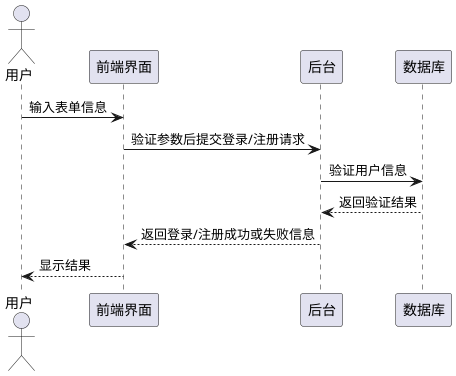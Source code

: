 @startuml
actor "用户" as User
participant "前端界面" as Frontend
participant "后台" as Backend
participant "数据库" as Database

User -> Frontend : 输入表单信息
Frontend -> Backend : 验证参数后提交登录/注册请求
Backend -> Database : 验证用户信息
Database --> Backend : 返回验证结果
Backend --> Frontend : 返回登录/注册成功或失败信息
Frontend --> User : 显示结果
@enduml
